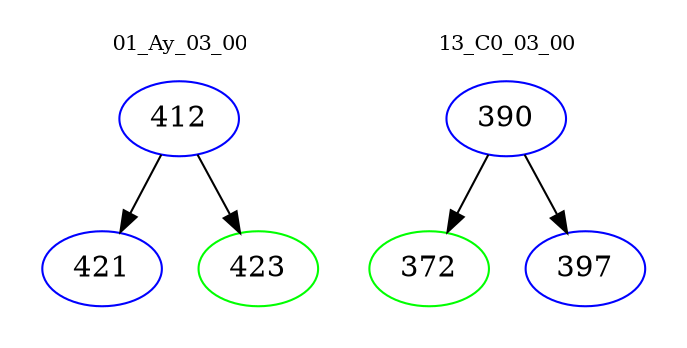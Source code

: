digraph{
subgraph cluster_0 {
color = white
label = "01_Ay_03_00";
fontsize=10;
T0_412 [label="412", color="blue"]
T0_412 -> T0_421 [color="black"]
T0_421 [label="421", color="blue"]
T0_412 -> T0_423 [color="black"]
T0_423 [label="423", color="green"]
}
subgraph cluster_1 {
color = white
label = "13_C0_03_00";
fontsize=10;
T1_390 [label="390", color="blue"]
T1_390 -> T1_372 [color="black"]
T1_372 [label="372", color="green"]
T1_390 -> T1_397 [color="black"]
T1_397 [label="397", color="blue"]
}
}
